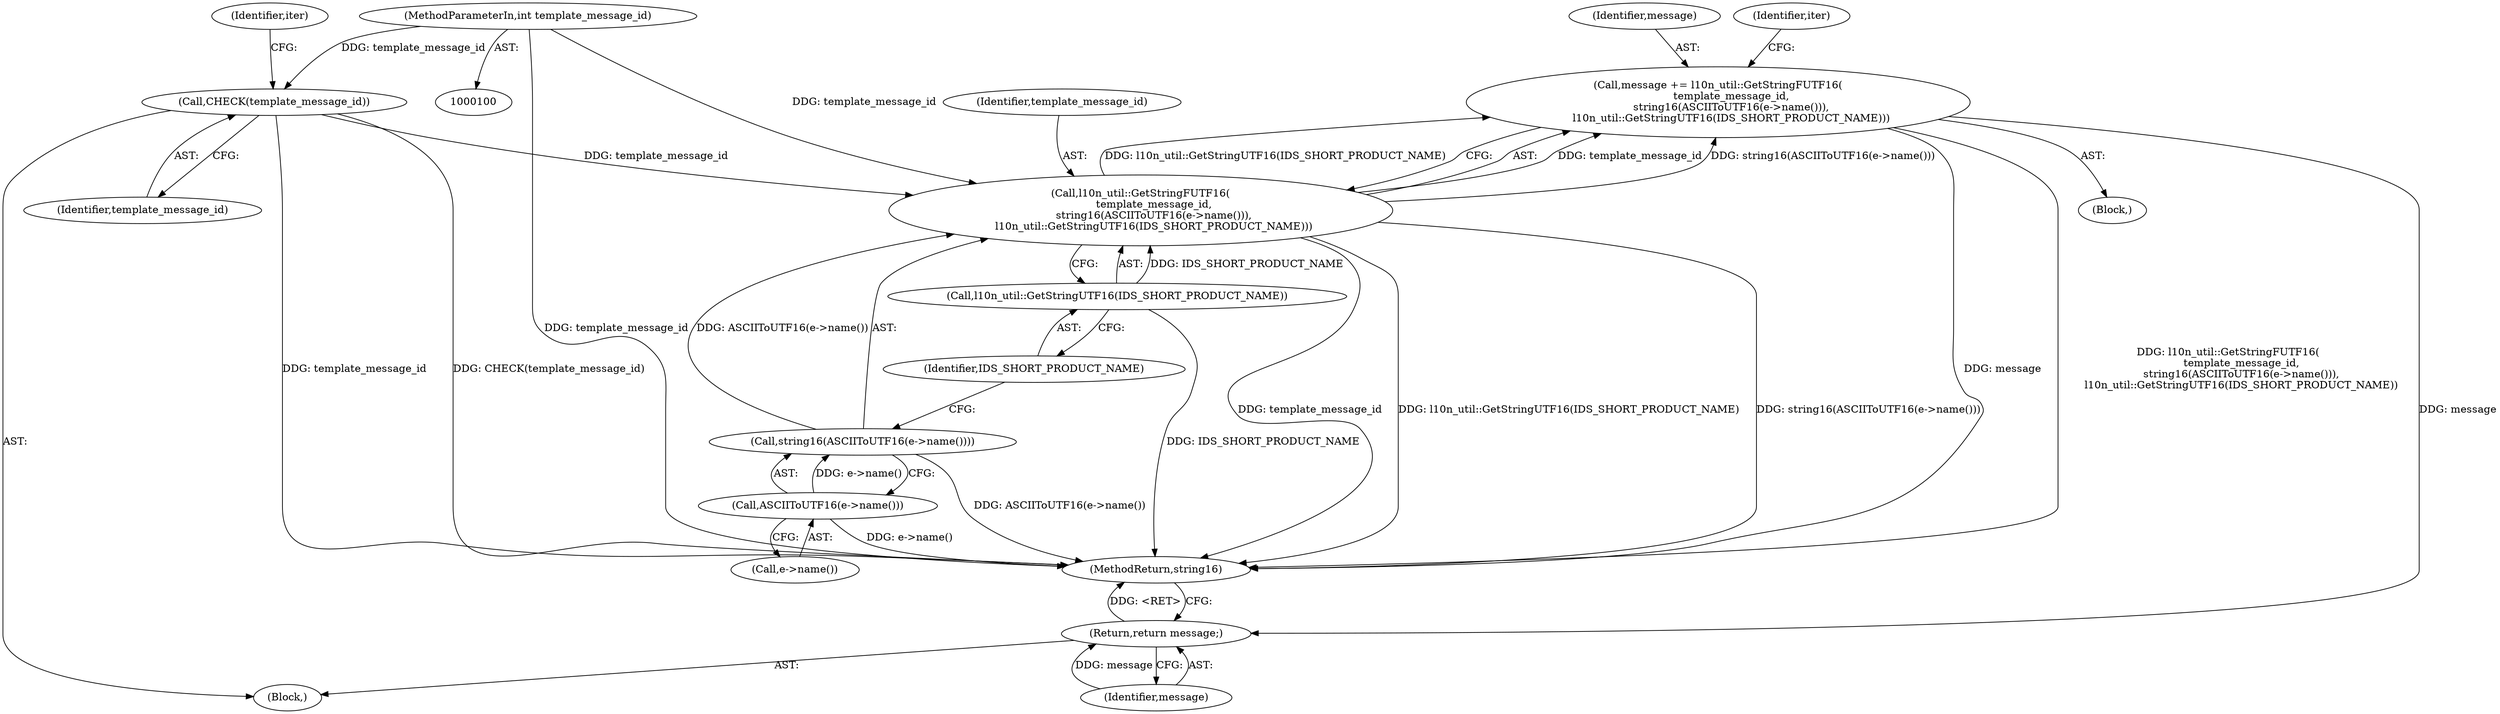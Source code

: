 digraph "1_Chrome_6b5f83842b5edb5d4bd6684b196b3630c6769731_0@del" {
"1000127" [label="(Call,message += l10n_util::GetStringFUTF16(\n        template_message_id,\n        string16(ASCIIToUTF16(e->name())),\n        l10n_util::GetStringUTF16(IDS_SHORT_PRODUCT_NAME)))"];
"1000129" [label="(Call,l10n_util::GetStringFUTF16(\n        template_message_id,\n        string16(ASCIIToUTF16(e->name())),\n        l10n_util::GetStringUTF16(IDS_SHORT_PRODUCT_NAME)))"];
"1000106" [label="(Call,CHECK(template_message_id))"];
"1000102" [label="(MethodParameterIn,int template_message_id)"];
"1000131" [label="(Call,string16(ASCIIToUTF16(e->name())))"];
"1000132" [label="(Call,ASCIIToUTF16(e->name()))"];
"1000134" [label="(Call,l10n_util::GetStringUTF16(IDS_SHORT_PRODUCT_NAME))"];
"1000136" [label="(Return,return message;)"];
"1000112" [label="(Identifier,iter)"];
"1000103" [label="(Block,)"];
"1000130" [label="(Identifier,template_message_id)"];
"1000106" [label="(Call,CHECK(template_message_id))"];
"1000129" [label="(Call,l10n_util::GetStringFUTF16(\n        template_message_id,\n        string16(ASCIIToUTF16(e->name())),\n        l10n_util::GetStringUTF16(IDS_SHORT_PRODUCT_NAME)))"];
"1000134" [label="(Call,l10n_util::GetStringUTF16(IDS_SHORT_PRODUCT_NAME))"];
"1000107" [label="(Identifier,template_message_id)"];
"1000128" [label="(Identifier,message)"];
"1000132" [label="(Call,ASCIIToUTF16(e->name()))"];
"1000133" [label="(Call,e->name())"];
"1000136" [label="(Return,return message;)"];
"1000102" [label="(MethodParameterIn,int template_message_id)"];
"1000131" [label="(Call,string16(ASCIIToUTF16(e->name())))"];
"1000127" [label="(Call,message += l10n_util::GetStringFUTF16(\n        template_message_id,\n        string16(ASCIIToUTF16(e->name())),\n        l10n_util::GetStringUTF16(IDS_SHORT_PRODUCT_NAME)))"];
"1000118" [label="(Identifier,iter)"];
"1000119" [label="(Block,)"];
"1000138" [label="(MethodReturn,string16)"];
"1000135" [label="(Identifier,IDS_SHORT_PRODUCT_NAME)"];
"1000137" [label="(Identifier,message)"];
"1000127" -> "1000119"  [label="AST: "];
"1000127" -> "1000129"  [label="CFG: "];
"1000128" -> "1000127"  [label="AST: "];
"1000129" -> "1000127"  [label="AST: "];
"1000118" -> "1000127"  [label="CFG: "];
"1000127" -> "1000138"  [label="DDG: message"];
"1000127" -> "1000138"  [label="DDG: l10n_util::GetStringFUTF16(\n        template_message_id,\n        string16(ASCIIToUTF16(e->name())),\n        l10n_util::GetStringUTF16(IDS_SHORT_PRODUCT_NAME))"];
"1000129" -> "1000127"  [label="DDG: template_message_id"];
"1000129" -> "1000127"  [label="DDG: string16(ASCIIToUTF16(e->name()))"];
"1000129" -> "1000127"  [label="DDG: l10n_util::GetStringUTF16(IDS_SHORT_PRODUCT_NAME)"];
"1000127" -> "1000136"  [label="DDG: message"];
"1000129" -> "1000134"  [label="CFG: "];
"1000130" -> "1000129"  [label="AST: "];
"1000131" -> "1000129"  [label="AST: "];
"1000134" -> "1000129"  [label="AST: "];
"1000129" -> "1000138"  [label="DDG: template_message_id"];
"1000129" -> "1000138"  [label="DDG: l10n_util::GetStringUTF16(IDS_SHORT_PRODUCT_NAME)"];
"1000129" -> "1000138"  [label="DDG: string16(ASCIIToUTF16(e->name()))"];
"1000106" -> "1000129"  [label="DDG: template_message_id"];
"1000102" -> "1000129"  [label="DDG: template_message_id"];
"1000131" -> "1000129"  [label="DDG: ASCIIToUTF16(e->name())"];
"1000134" -> "1000129"  [label="DDG: IDS_SHORT_PRODUCT_NAME"];
"1000106" -> "1000103"  [label="AST: "];
"1000106" -> "1000107"  [label="CFG: "];
"1000107" -> "1000106"  [label="AST: "];
"1000112" -> "1000106"  [label="CFG: "];
"1000106" -> "1000138"  [label="DDG: template_message_id"];
"1000106" -> "1000138"  [label="DDG: CHECK(template_message_id)"];
"1000102" -> "1000106"  [label="DDG: template_message_id"];
"1000102" -> "1000100"  [label="AST: "];
"1000102" -> "1000138"  [label="DDG: template_message_id"];
"1000131" -> "1000132"  [label="CFG: "];
"1000132" -> "1000131"  [label="AST: "];
"1000135" -> "1000131"  [label="CFG: "];
"1000131" -> "1000138"  [label="DDG: ASCIIToUTF16(e->name())"];
"1000132" -> "1000131"  [label="DDG: e->name()"];
"1000132" -> "1000133"  [label="CFG: "];
"1000133" -> "1000132"  [label="AST: "];
"1000132" -> "1000138"  [label="DDG: e->name()"];
"1000134" -> "1000135"  [label="CFG: "];
"1000135" -> "1000134"  [label="AST: "];
"1000134" -> "1000138"  [label="DDG: IDS_SHORT_PRODUCT_NAME"];
"1000136" -> "1000103"  [label="AST: "];
"1000136" -> "1000137"  [label="CFG: "];
"1000137" -> "1000136"  [label="AST: "];
"1000138" -> "1000136"  [label="CFG: "];
"1000136" -> "1000138"  [label="DDG: <RET>"];
"1000137" -> "1000136"  [label="DDG: message"];
}
